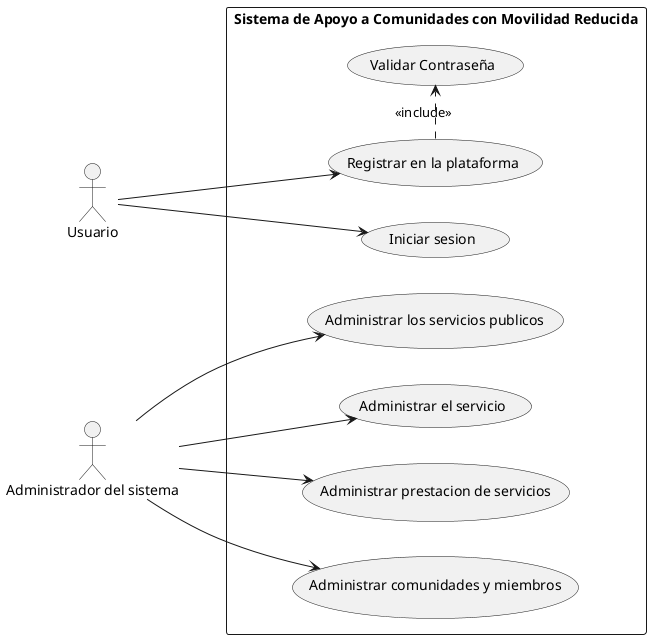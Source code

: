 @startuml
left to right direction
rectangle "Sistema de Apoyo a Comunidades con Movilidad Reducida" {
  usecase "Registrar en la plataforma" as UC1
  usecase "Iniciar sesion" as UC2
  UC1 .> (Validar Contraseña) :<<include>>
  usecase "Administrar los servicios publicos" as UC3
  usecase "Administrar el servicio" as UC4
  usecase "Administrar prestacion de servicios" as UC5
  usecase "Administrar comunidades y miembros" as UC6
}
actor Usuario as user
user --> UC1
user --> UC2

"Administrador del sistema" as Admin
Admin --> UC3
Admin --> UC4
Admin --> UC5
Admin --> UC6



@enduml

"Usuario" as User
User --> (Registrar en la plataforma)
(Registrar en la plataforma) .> (Validar Contraseña) :<<include>>
User --> (Iniciar sesion)


"Administrador del sistema" as Admin
Admin --> (Administrar los servicios publicos)
Admin --> (Administrar el servicio)
Admin --> (Administrar prestacion de servicios)
Admin -->
